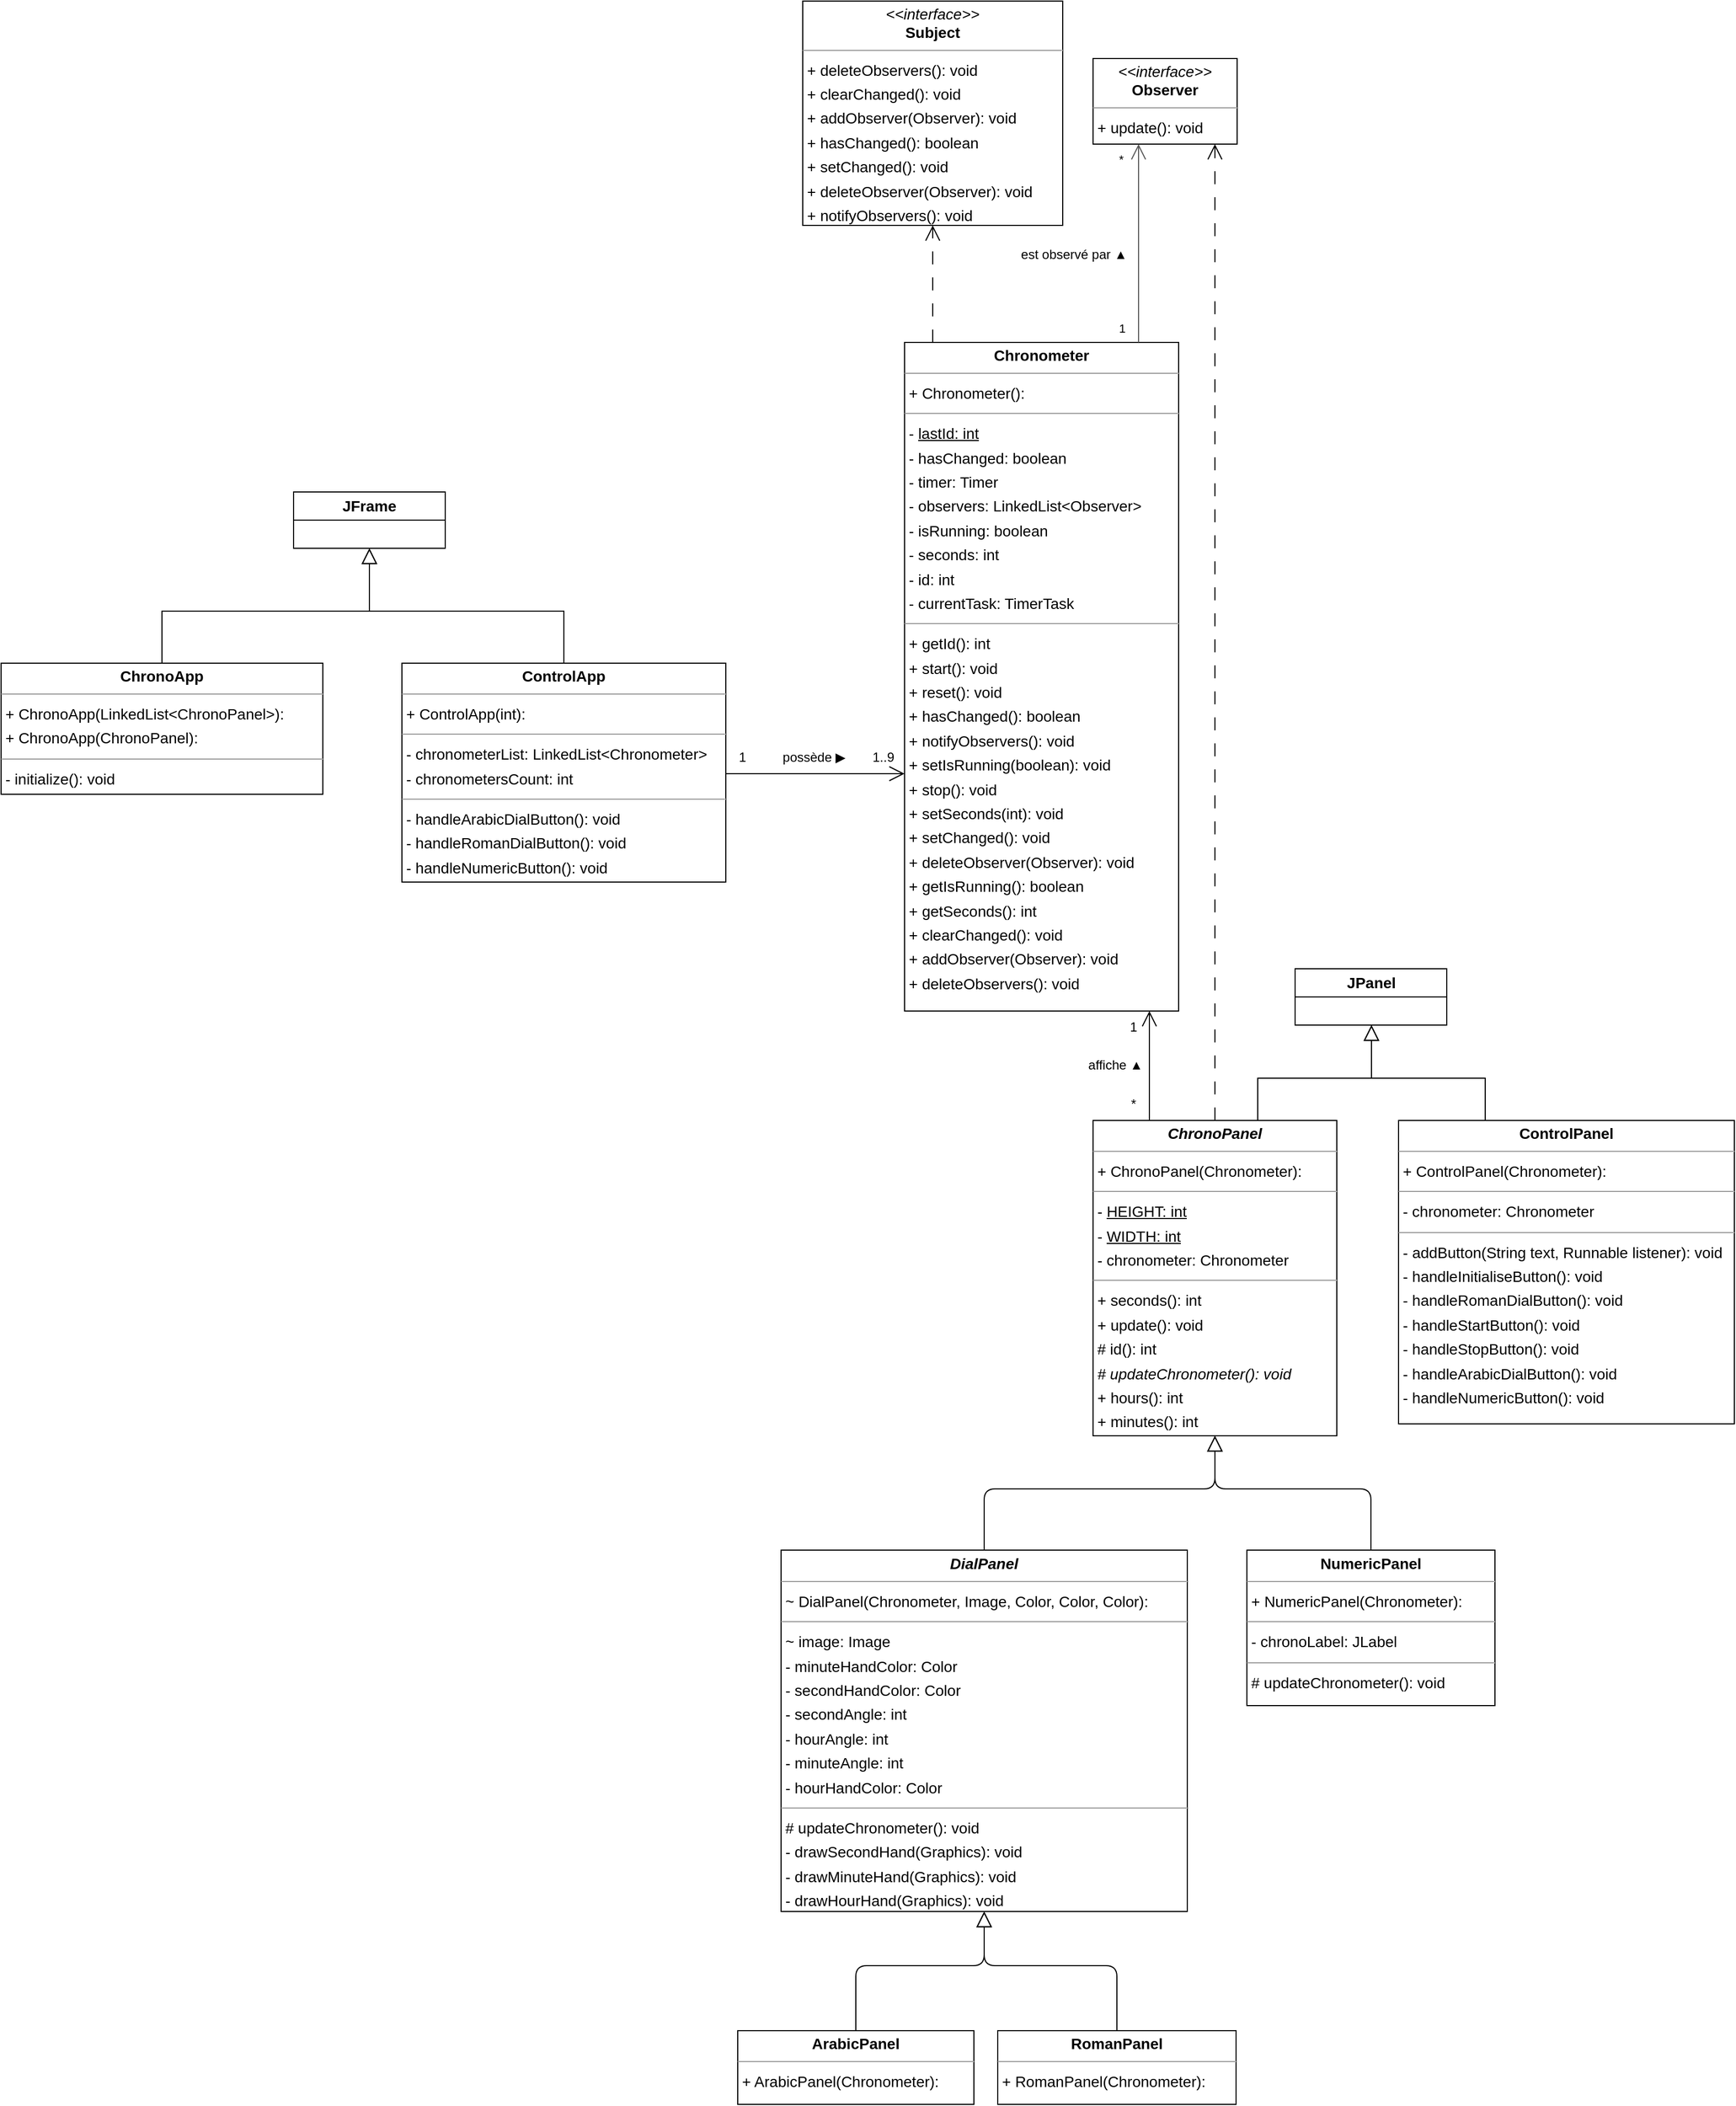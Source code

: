 <mxfile version="20.5.3" type="embed"><diagram id="VeFOgQlXZSEfIR81UXnC" name="Page-1"><mxGraphModel dx="2013" dy="831" grid="1" gridSize="10" guides="1" tooltips="1" connect="1" arrows="1" fold="1" page="0" pageScale="1" pageWidth="1169" pageHeight="827" background="none" math="0" shadow="0"><root><mxCell id="0"/><mxCell id="1" parent="0"/><mxCell id="node10" value="&lt;p style=&quot;margin:0px;margin-top:4px;text-align:center;&quot;&gt;&lt;b&gt;ArabicPanel&lt;/b&gt;&lt;/p&gt;&lt;hr size=&quot;1&quot;/&gt;&lt;p style=&quot;margin:0 0 0 4px;line-height:1.6;&quot;&gt;+ ArabicPanel(Chronometer): &lt;/p&gt;" style="verticalAlign=top;align=left;overflow=fill;fontSize=14;fontFamily=Helvetica;html=1;rounded=0;shadow=0;comic=0;labelBackgroundColor=none;strokeWidth=1;" parent="1" vertex="1"><mxGeometry x="-130" y="1860" width="218" height="68" as="geometry"/></mxCell><mxCell id="hneoz34eEpc-__6njNPn-13" style="edgeStyle=orthogonalEdgeStyle;rounded=0;orthogonalLoop=1;jettySize=auto;html=1;endArrow=block;endFill=0;endSize=12;" parent="1" source="node11" target="hneoz34eEpc-__6njNPn-5" edge="1"><mxGeometry relative="1" as="geometry"/></mxCell><mxCell id="node11" value="&lt;p style=&quot;margin:0px;margin-top:4px;text-align:center;&quot;&gt;&lt;b&gt;ChronoApp&lt;/b&gt;&lt;/p&gt;&lt;hr size=&quot;1&quot;/&gt;&lt;p style=&quot;margin:0 0 0 4px;line-height:1.6;&quot;&gt;+ ChronoApp(LinkedList&amp;lt;ChronoPanel&amp;gt;): &lt;br/&gt;+ ChronoApp(ChronoPanel): &lt;/p&gt;&lt;hr size=&quot;1&quot;/&gt;&lt;p style=&quot;margin:0 0 0 4px;line-height:1.6;&quot;&gt;- initialize(): void&lt;/p&gt;" style="verticalAlign=top;align=left;overflow=fill;fontSize=14;fontFamily=Helvetica;html=1;rounded=0;shadow=0;comic=0;labelBackgroundColor=none;strokeWidth=1;" parent="1" vertex="1"><mxGeometry x="-810" y="598" width="297" height="121" as="geometry"/></mxCell><mxCell id="hneoz34eEpc-__6njNPn-7" style="edgeStyle=orthogonalEdgeStyle;rounded=0;orthogonalLoop=1;jettySize=auto;html=1;endSize=12;endArrow=open;endFill=0;" parent="1" source="node3" target="node9" edge="1"><mxGeometry relative="1" as="geometry"><Array as="points"><mxPoint x="250" y="950"/><mxPoint x="250" y="950"/></Array></mxGeometry></mxCell><mxCell id="hneoz34eEpc-__6njNPn-12" style="edgeStyle=orthogonalEdgeStyle;rounded=0;orthogonalLoop=1;jettySize=auto;html=1;endArrow=block;endFill=0;endSize=12;" parent="1" source="node3" target="hneoz34eEpc-__6njNPn-1" edge="1"><mxGeometry relative="1" as="geometry"><Array as="points"><mxPoint x="350" y="981"/><mxPoint x="455" y="981"/></Array></mxGeometry></mxCell><mxCell id="node3" value="&lt;p style=&quot;margin:0px;margin-top:4px;text-align:center;&quot;&gt;&lt;b&gt;&lt;i&gt;ChronoPanel&lt;/i&gt;&lt;/b&gt;&lt;/p&gt;&lt;hr size=&quot;1&quot;&gt;&lt;p style=&quot;margin:0 0 0 4px;line-height:1.6;&quot;&gt;+ ChronoPanel(Chronometer): &lt;/p&gt;&lt;hr size=&quot;1&quot;&gt;&lt;p style=&quot;margin:0 0 0 4px;line-height:1.6;&quot;&gt;- &lt;u&gt;HEIGHT: int&lt;/u&gt;&lt;br&gt;- &lt;u&gt;WIDTH: int&lt;br&gt;&lt;/u&gt;- chronometer: Chronometer&lt;/p&gt;&lt;hr size=&quot;1&quot;&gt;&lt;p style=&quot;margin:0 0 0 4px;line-height:1.6;&quot;&gt;+ seconds(): int&lt;br&gt;+ update(): void&lt;br&gt;# id(): int&lt;br&gt;&lt;i&gt;# updateChronometer(): void&lt;br&gt;&lt;/i&gt;+ hours(): int&lt;br&gt;+ minutes(): int&lt;/p&gt;" style="verticalAlign=top;align=left;overflow=fill;fontSize=14;fontFamily=Helvetica;html=1;rounded=0;shadow=0;comic=0;labelBackgroundColor=none;strokeWidth=1;fontStyle=0" parent="1" vertex="1"><mxGeometry x="198" y="1020" width="225" height="291" as="geometry"/></mxCell><mxCell id="node9" value="&lt;p style=&quot;margin:0px;margin-top:4px;text-align:center;&quot;&gt;&lt;b&gt;Chronometer&lt;/b&gt;&lt;/p&gt;&lt;hr size=&quot;1&quot;&gt;&lt;p style=&quot;margin:0 0 0 4px;line-height:1.6;&quot;&gt;+ Chronometer(): &lt;/p&gt;&lt;hr size=&quot;1&quot;&gt;&lt;p style=&quot;margin:0 0 0 4px;line-height:1.6;&quot;&gt;- &lt;u&gt;lastId: int&lt;/u&gt;&lt;br&gt;- hasChanged: boolean&lt;br&gt;- timer: Timer&lt;br&gt;- observers: LinkedList&amp;lt;Observer&amp;gt;&lt;br&gt;- isRunning: boolean&lt;br&gt;- seconds: int&lt;br&gt;- id: int&lt;br&gt;- currentTask: TimerTask&lt;/p&gt;&lt;hr size=&quot;1&quot;&gt;&lt;p style=&quot;margin:0 0 0 4px;line-height:1.6;&quot;&gt;+ getId(): int&lt;br&gt;+ start(): void&lt;br&gt;+ reset(): void&lt;br&gt;+ hasChanged(): boolean&lt;br&gt;+ notifyObservers(): void&lt;br&gt;+ setIsRunning(boolean): void&lt;br&gt;+ stop(): void&lt;br&gt;+ setSeconds(int): void&lt;br&gt;+ setChanged(): void&lt;br&gt;+ deleteObserver(Observer): void&lt;br&gt;+ getIsRunning(): boolean&lt;br&gt;+ getSeconds(): int&lt;br&gt;+ clearChanged(): void&lt;br&gt;+ addObserver(Observer): void&lt;br&gt;+ deleteObservers(): void&lt;/p&gt;" style="verticalAlign=top;align=left;overflow=fill;fontSize=14;fontFamily=Helvetica;html=1;rounded=0;shadow=0;comic=0;labelBackgroundColor=none;strokeWidth=1;" parent="1" vertex="1"><mxGeometry x="24" y="302" width="253" height="617" as="geometry"/></mxCell><mxCell id="hneoz34eEpc-__6njNPn-10" style="edgeStyle=orthogonalEdgeStyle;rounded=0;orthogonalLoop=1;jettySize=auto;html=1;endArrow=open;endFill=0;endSize=12;" parent="1" source="node8" target="node9" edge="1"><mxGeometry relative="1" as="geometry"><Array as="points"><mxPoint x="-20" y="700"/><mxPoint x="-20" y="700"/></Array></mxGeometry></mxCell><mxCell id="hneoz34eEpc-__6njNPn-14" style="edgeStyle=orthogonalEdgeStyle;rounded=0;orthogonalLoop=1;jettySize=auto;html=1;endArrow=block;endFill=0;endSize=12;" parent="1" source="node8" target="hneoz34eEpc-__6njNPn-5" edge="1"><mxGeometry relative="1" as="geometry"/></mxCell><mxCell id="node8" value="&lt;p style=&quot;margin:0px;margin-top:4px;text-align:center;&quot;&gt;&lt;b&gt;ControlApp&lt;/b&gt;&lt;/p&gt;&lt;hr size=&quot;1&quot;/&gt;&lt;p style=&quot;margin:0 0 0 4px;line-height:1.6;&quot;&gt;+ ControlApp(int): &lt;/p&gt;&lt;hr size=&quot;1&quot;/&gt;&lt;p style=&quot;margin:0 0 0 4px;line-height:1.6;&quot;&gt;- chronometerList: LinkedList&amp;lt;Chronometer&amp;gt;&lt;br/&gt;- chronometersCount: int&lt;/p&gt;&lt;hr size=&quot;1&quot;/&gt;&lt;p style=&quot;margin:0 0 0 4px;line-height:1.6;&quot;&gt;- handleArabicDialButton(): void&lt;br/&gt;- handleRomanDialButton(): void&lt;br/&gt;- handleNumericButton(): void&lt;/p&gt;" style="verticalAlign=top;align=left;overflow=fill;fontSize=14;fontFamily=Helvetica;html=1;rounded=0;shadow=0;comic=0;labelBackgroundColor=none;strokeWidth=1;" parent="1" vertex="1"><mxGeometry x="-440" y="598" width="299" height="202" as="geometry"/></mxCell><mxCell id="hneoz34eEpc-__6njNPn-11" style="edgeStyle=orthogonalEdgeStyle;rounded=0;orthogonalLoop=1;jettySize=auto;html=1;endArrow=block;endFill=0;endSize=12;" parent="1" source="node4" target="hneoz34eEpc-__6njNPn-1" edge="1"><mxGeometry relative="1" as="geometry"><Array as="points"><mxPoint x="560" y="981"/><mxPoint x="455" y="981"/></Array></mxGeometry></mxCell><mxCell id="node4" value="&lt;p style=&quot;margin:0px;margin-top:4px;text-align:center;&quot;&gt;&lt;b&gt;ControlPanel&lt;/b&gt;&lt;/p&gt;&lt;hr size=&quot;1&quot;&gt;&lt;p style=&quot;margin:0 0 0 4px;line-height:1.6;&quot;&gt;+ ControlPanel(Chronometer): &lt;/p&gt;&lt;hr size=&quot;1&quot;&gt;&lt;p style=&quot;margin:0 0 0 4px;line-height:1.6;&quot;&gt;- chronometer: Chronometer&lt;br&gt;&lt;/p&gt;&lt;hr size=&quot;1&quot;&gt;&lt;p style=&quot;margin:0 0 0 4px;line-height:1.6;&quot;&gt;-&amp;nbsp;&lt;span style=&quot;background-color: initial;&quot;&gt;addButton&lt;/span&gt;&lt;span style=&quot;background-color: initial;&quot;&gt;(&lt;/span&gt;&lt;span style=&quot;background-color: initial;&quot;&gt;String text&lt;/span&gt;&lt;span style=&quot;background-color: initial;&quot;&gt;, &lt;/span&gt;&lt;span style=&quot;background-color: initial;&quot;&gt;Runnable listener&lt;/span&gt;&lt;span style=&quot;background-color: initial;&quot;&gt;): void&lt;/span&gt;&lt;/p&gt;&lt;p style=&quot;margin:0 0 0 4px;line-height:1.6;&quot;&gt;- handleInitialiseButton(): void&lt;br&gt;- handleRomanDialButton(): void&lt;br&gt;- handleStartButton(): void&lt;br&gt;- handleStopButton(): void&lt;br&gt;- handleArabicDialButton(): void&lt;br&gt;- handleNumericButton(): void&lt;/p&gt;" style="verticalAlign=top;align=left;overflow=fill;fontSize=14;fontFamily=Helvetica;html=1;rounded=0;shadow=0;comic=0;labelBackgroundColor=none;strokeWidth=1;" parent="1" vertex="1"><mxGeometry x="480" y="1020" width="310" height="280" as="geometry"/></mxCell><mxCell id="node7" value="&lt;p style=&quot;margin:0px;margin-top:4px;text-align:center;&quot;&gt;&lt;b&gt;&lt;i&gt;DialPanel&lt;/i&gt;&lt;/b&gt;&lt;/p&gt;&lt;hr size=&quot;1&quot;&gt;&lt;p style=&quot;margin:0 0 0 4px;line-height:1.6;&quot;&gt;~ DialPanel(Chronometer, Image, Color, Color, Color): &lt;/p&gt;&lt;hr size=&quot;1&quot;&gt;&lt;p style=&quot;margin:0 0 0 4px;line-height:1.6;&quot;&gt;~ image: Image&lt;br&gt;- minuteHandColor: Color&lt;br&gt;- secondHandColor: Color&lt;br&gt;- secondAngle: int&lt;br&gt;- hourAngle: int&lt;br&gt;- minuteAngle: int&lt;br&gt;- hourHandColor: Color&lt;/p&gt;&lt;hr size=&quot;1&quot;&gt;&lt;p style=&quot;margin:0 0 0 4px;line-height:1.6;&quot;&gt;# updateChronometer(): void&lt;br&gt;- drawSecondHand(Graphics): void&lt;br&gt;- drawMinuteHand(Graphics): void&lt;br&gt;- drawHourHand(Graphics): void&lt;/p&gt;" style="verticalAlign=top;align=left;overflow=fill;fontSize=14;fontFamily=Helvetica;html=1;rounded=0;shadow=0;comic=0;labelBackgroundColor=none;strokeWidth=1;" parent="1" vertex="1"><mxGeometry x="-90" y="1416.5" width="375" height="333.5" as="geometry"/></mxCell><mxCell id="node5" value="&lt;p style=&quot;margin:0px;margin-top:4px;text-align:center;&quot;&gt;&lt;b&gt;NumericPanel&lt;/b&gt;&lt;/p&gt;&lt;hr size=&quot;1&quot;/&gt;&lt;p style=&quot;margin:0 0 0 4px;line-height:1.6;&quot;&gt;+ NumericPanel(Chronometer): &lt;/p&gt;&lt;hr size=&quot;1&quot;/&gt;&lt;p style=&quot;margin:0 0 0 4px;line-height:1.6;&quot;&gt;- chronoLabel: JLabel&lt;/p&gt;&lt;hr size=&quot;1&quot;/&gt;&lt;p style=&quot;margin:0 0 0 4px;line-height:1.6;&quot;&gt;# updateChronometer(): void&lt;/p&gt;" style="verticalAlign=top;align=left;overflow=fill;fontSize=14;fontFamily=Helvetica;html=1;rounded=0;shadow=0;comic=0;labelBackgroundColor=none;strokeWidth=1;" parent="1" vertex="1"><mxGeometry x="340" y="1416.5" width="229" height="143.5" as="geometry"/></mxCell><mxCell id="node6" value="&lt;p style=&quot;margin:0px;margin-top:4px;text-align:center;&quot;&gt;&lt;i&gt;&amp;lt;&amp;lt;interface&amp;gt;&amp;gt;&lt;/i&gt;&lt;br/&gt;&lt;b&gt;Observer&lt;/b&gt;&lt;/p&gt;&lt;hr size=&quot;1&quot;/&gt;&lt;p style=&quot;margin:0 0 0 4px;line-height:1.6;&quot;&gt;+ update(): void&lt;/p&gt;" style="verticalAlign=top;align=left;overflow=fill;fontSize=14;fontFamily=Helvetica;html=1;rounded=0;shadow=0;comic=0;labelBackgroundColor=none;strokeWidth=1;" parent="1" vertex="1"><mxGeometry x="198" y="40" width="133" height="79" as="geometry"/></mxCell><mxCell id="node2" value="&lt;p style=&quot;margin:0px;margin-top:4px;text-align:center;&quot;&gt;&lt;b&gt;RomanPanel&lt;/b&gt;&lt;/p&gt;&lt;hr size=&quot;1&quot;/&gt;&lt;p style=&quot;margin:0 0 0 4px;line-height:1.6;&quot;&gt;+ RomanPanel(Chronometer): &lt;/p&gt;" style="verticalAlign=top;align=left;overflow=fill;fontSize=14;fontFamily=Helvetica;html=1;rounded=0;shadow=0;comic=0;labelBackgroundColor=none;strokeWidth=1;" parent="1" vertex="1"><mxGeometry x="110" y="1860" width="220" height="68" as="geometry"/></mxCell><mxCell id="node1" value="&lt;p style=&quot;margin:0px;margin-top:4px;text-align:center;&quot;&gt;&lt;i&gt;&amp;lt;&amp;lt;interface&amp;gt;&amp;gt;&lt;/i&gt;&lt;br/&gt;&lt;b&gt;Subject&lt;/b&gt;&lt;/p&gt;&lt;hr size=&quot;1&quot;/&gt;&lt;p style=&quot;margin:0 0 0 4px;line-height:1.6;&quot;&gt;+ deleteObservers(): void&lt;br/&gt;+ clearChanged(): void&lt;br/&gt;+ addObserver(Observer): void&lt;br/&gt;+ hasChanged(): boolean&lt;br/&gt;+ setChanged(): void&lt;br/&gt;+ deleteObserver(Observer): void&lt;br/&gt;+ notifyObservers(): void&lt;/p&gt;" style="verticalAlign=top;align=left;overflow=fill;fontSize=14;fontFamily=Helvetica;html=1;rounded=0;shadow=0;comic=0;labelBackgroundColor=none;strokeWidth=1;" parent="1" vertex="1"><mxGeometry x="-70" y="-13" width="240" height="207" as="geometry"/></mxCell><mxCell id="edge3" value="" style="html=1;rounded=1;edgeStyle=orthogonalEdgeStyle;dashed=0;startArrow=none;endArrow=block;endSize=12;strokeColor=#000000;exitX=0.500;exitY=0.000;exitDx=0;exitDy=0;entryX=0.500;entryY=1.000;entryDx=0;entryDy=0;endFill=0;" parent="1" source="node10" target="node7" edge="1"><mxGeometry width="50" height="50" relative="1" as="geometry"><Array as="points"><mxPoint x="-21" y="1800"/><mxPoint x="98" y="1800"/></Array></mxGeometry></mxCell><mxCell id="edge1" value="" style="html=1;rounded=1;edgeStyle=orthogonalEdgeStyle;dashed=1;startArrow=none;endArrow=open;endSize=12;strokeColor=#000000;endFill=0;dashPattern=12 12;" parent="1" source="node3" target="node6" edge="1"><mxGeometry width="50" height="50" relative="1" as="geometry"><Array as="points"><mxPoint x="311" y="100"/><mxPoint x="311" y="100"/></Array></mxGeometry></mxCell><mxCell id="edge9" value="" style="html=1;rounded=1;edgeStyle=orthogonalEdgeStyle;dashed=0;startArrow=diamondThinstartSize=12;endArrow=open;endSize=12;strokeColor=#595959;endFill=0;" parent="1" source="node9" target="node6" edge="1"><mxGeometry width="50" height="50" relative="1" as="geometry"><Array as="points"><mxPoint x="240" y="140"/><mxPoint x="240" y="140"/></Array></mxGeometry></mxCell><mxCell id="label54" value="1" style="edgeLabel;resizable=0;html=1;align=left;verticalAlign=top;strokeColor=default;" parent="edge9" vertex="1" connectable="0"><mxGeometry x="220" y="276" as="geometry"/></mxCell><mxCell id="label58" value="*" style="edgeLabel;resizable=0;html=1;align=left;verticalAlign=top;strokeColor=default;" parent="edge9" vertex="1" connectable="0"><mxGeometry x="220" y="120" as="geometry"/></mxCell><mxCell id="edge4" value="" style="html=1;rounded=1;edgeStyle=orthogonalEdgeStyle;dashed=1;startArrow=none;endArrow=open;endSize=12;strokeColor=#000000;entryX=0.500;entryY=1.000;entryDx=0;entryDy=0;dashPattern=12 12;endFill=0;" parent="1" source="node9" target="node1" edge="1"><mxGeometry width="50" height="50" relative="1" as="geometry"><Array as="points"><mxPoint x="50" y="290"/><mxPoint x="50" y="290"/></Array></mxGeometry></mxCell><mxCell id="edge5" value="" style="html=1;rounded=1;edgeStyle=orthogonalEdgeStyle;dashed=0;startArrow=none;endArrow=block;endSize=12;strokeColor=#000000;exitX=0.500;exitY=0.000;exitDx=0;exitDy=0;entryX=0.500;entryY=1.000;entryDx=0;entryDy=0;endFill=0;" parent="1" source="node7" target="node3" edge="1"><mxGeometry width="50" height="50" relative="1" as="geometry"><Array as="points"><mxPoint x="98" y="1360"/><mxPoint x="310" y="1360"/></Array></mxGeometry></mxCell><mxCell id="edge0" value="" style="html=1;rounded=1;edgeStyle=orthogonalEdgeStyle;dashed=0;startArrow=none;endArrow=block;endSize=12;strokeColor=#000000;exitX=0.500;exitY=0.000;exitDx=0;exitDy=0;entryX=0.500;entryY=1.000;entryDx=0;entryDy=0;endFill=0;" parent="1" source="node5" target="node3" edge="1"><mxGeometry width="50" height="50" relative="1" as="geometry"><Array as="points"><mxPoint x="454" y="1360"/><mxPoint x="310" y="1360"/></Array></mxGeometry></mxCell><mxCell id="edge2" value="" style="html=1;rounded=1;edgeStyle=orthogonalEdgeStyle;dashed=0;startArrow=none;endArrow=block;endSize=12;strokeColor=#000000;exitX=0.500;exitY=0.001;exitDx=0;exitDy=0;entryX=0.500;entryY=1.000;entryDx=0;entryDy=0;endFill=0;" parent="1" source="node2" target="node7" edge="1"><mxGeometry width="50" height="50" relative="1" as="geometry"><Array as="points"><mxPoint x="220" y="1800"/><mxPoint x="98" y="1800"/></Array></mxGeometry></mxCell><mxCell id="hneoz34eEpc-__6njNPn-1" value="&lt;font style=&quot;font-size: 14px;&quot;&gt;&lt;b style=&quot;font-size: 14px;&quot;&gt;JPanel&lt;/b&gt;&lt;/font&gt;" style="swimlane;fontStyle=0;childLayout=stackLayout;horizontal=1;startSize=26;fillColor=none;horizontalStack=0;resizeParent=1;resizeParentMax=0;resizeLast=0;collapsible=1;marginBottom=0;whiteSpace=wrap;html=1;fontSize=14;" parent="1" vertex="1"><mxGeometry x="384.5" y="880" width="140" height="52" as="geometry"/></mxCell><mxCell id="hneoz34eEpc-__6njNPn-5" value="&lt;font style=&quot;font-size: 14px;&quot;&gt;&lt;b&gt;JFrame&lt;/b&gt;&lt;/font&gt;" style="swimlane;fontStyle=0;childLayout=stackLayout;horizontal=1;startSize=26;fillColor=none;horizontalStack=0;resizeParent=1;resizeParentMax=0;resizeLast=0;collapsible=1;marginBottom=0;whiteSpace=wrap;html=1;" parent="1" vertex="1"><mxGeometry x="-540" y="440" width="140" height="52" as="geometry"/></mxCell><mxCell id="hneoz34eEpc-__6njNPn-8" value="*" style="text;html=1;align=center;verticalAlign=middle;resizable=0;points=[];autosize=1;strokeColor=none;fillColor=none;" parent="1" vertex="1"><mxGeometry x="220" y="990" width="30" height="30" as="geometry"/></mxCell><mxCell id="hneoz34eEpc-__6njNPn-9" value="1" style="text;html=1;align=center;verticalAlign=middle;resizable=0;points=[];autosize=1;strokeColor=none;fillColor=none;" parent="1" vertex="1"><mxGeometry x="220" y="919" width="30" height="30" as="geometry"/></mxCell><mxCell id="hneoz34eEpc-__6njNPn-15" value="1..9" style="text;html=1;align=center;verticalAlign=middle;resizable=0;points=[];autosize=1;strokeColor=none;fillColor=none;" parent="1" vertex="1"><mxGeometry x="-16" y="670" width="40" height="30" as="geometry"/></mxCell><mxCell id="hneoz34eEpc-__6njNPn-16" value="1" style="text;html=1;align=center;verticalAlign=middle;resizable=0;points=[];autosize=1;strokeColor=none;fillColor=none;" parent="1" vertex="1"><mxGeometry x="-141" y="670" width="30" height="30" as="geometry"/></mxCell><mxCell id="kPrQgQTAk8PmuLy0jazs-1" value="possède&amp;nbsp;▶" style="text;html=1;align=center;verticalAlign=middle;resizable=0;points=[];autosize=1;strokeColor=none;fillColor=none;" parent="1" vertex="1"><mxGeometry x="-100" y="670" width="80" height="30" as="geometry"/></mxCell><mxCell id="kPrQgQTAk8PmuLy0jazs-2" value="est observé par&amp;nbsp;▲" style="text;html=1;align=center;verticalAlign=middle;resizable=0;points=[];autosize=1;strokeColor=none;fillColor=none;" parent="1" vertex="1"><mxGeometry x="120" y="206" width="120" height="30" as="geometry"/></mxCell><mxCell id="kPrQgQTAk8PmuLy0jazs-3" value="affiche ▲&amp;nbsp;" style="text;html=1;align=center;verticalAlign=middle;resizable=0;points=[];autosize=1;strokeColor=none;fillColor=none;" parent="1" vertex="1"><mxGeometry x="180" y="954" width="80" height="30" as="geometry"/></mxCell></root></mxGraphModel></diagram></mxfile>